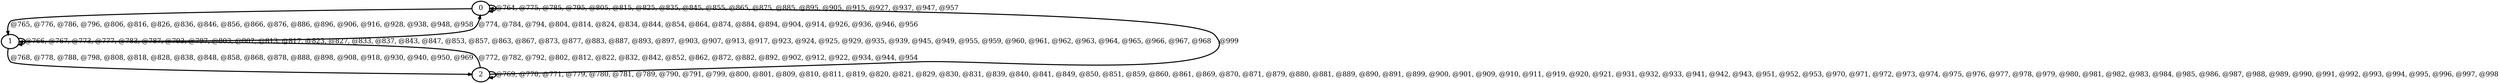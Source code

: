 digraph G {
        node [style=rounded, penwidth=3, fontsize=20, shape=oval];
        "0" -> "0" [label="@764, @775, @785, @795, @805, @815, @825, @835, @845, @855, @865, @875, @885, @895, @905, @915, @927, @937, @947, @957", color=black,arrowsize=1,style=bold,penwidth=3,fontsize=20];
"0" -> "1" [label="@765, @776, @786, @796, @806, @816, @826, @836, @846, @856, @866, @876, @886, @896, @906, @916, @928, @938, @948, @958", color=black,arrowsize=1,style=bold,penwidth=3,fontsize=20];
"1" -> "1" [label="@766, @767, @773, @777, @783, @787, @793, @797, @803, @807, @813, @817, @823, @827, @833, @837, @843, @847, @853, @857, @863, @867, @873, @877, @883, @887, @893, @897, @903, @907, @913, @917, @923, @924, @925, @929, @935, @939, @945, @949, @955, @959, @960, @961, @962, @963, @964, @965, @966, @967, @968", color=black,arrowsize=1,style=bold,penwidth=3,fontsize=20];
"1" -> "2" [label="@768, @778, @788, @798, @808, @818, @828, @838, @848, @858, @868, @878, @888, @898, @908, @918, @930, @940, @950, @969", color=black,arrowsize=1,style=bold,penwidth=3,fontsize=20];
"2" -> "2" [label="@769, @770, @771, @779, @780, @781, @789, @790, @791, @799, @800, @801, @809, @810, @811, @819, @820, @821, @829, @830, @831, @839, @840, @841, @849, @850, @851, @859, @860, @861, @869, @870, @871, @879, @880, @881, @889, @890, @891, @899, @900, @901, @909, @910, @911, @919, @920, @921, @931, @932, @933, @941, @942, @943, @951, @952, @953, @970, @971, @972, @973, @974, @975, @976, @977, @978, @979, @980, @981, @982, @983, @984, @985, @986, @987, @988, @989, @990, @991, @992, @993, @994, @995, @996, @997, @998", color=black,arrowsize=1,style=bold,penwidth=3,fontsize=20];
"2" -> "1" [label="@772, @782, @792, @802, @812, @822, @832, @842, @852, @862, @872, @882, @892, @902, @912, @922, @934, @944, @954", color=black,arrowsize=1,style=bold,penwidth=3,fontsize=20];
"1" -> "0" [label="@774, @784, @794, @804, @814, @824, @834, @844, @854, @864, @874, @884, @894, @904, @914, @926, @936, @946, @956", color=black,arrowsize=1,style=bold,penwidth=3,fontsize=20];
"2" -> "0" [label="@999", color=black,arrowsize=1,style=bold,penwidth=3,fontsize=20];
}
